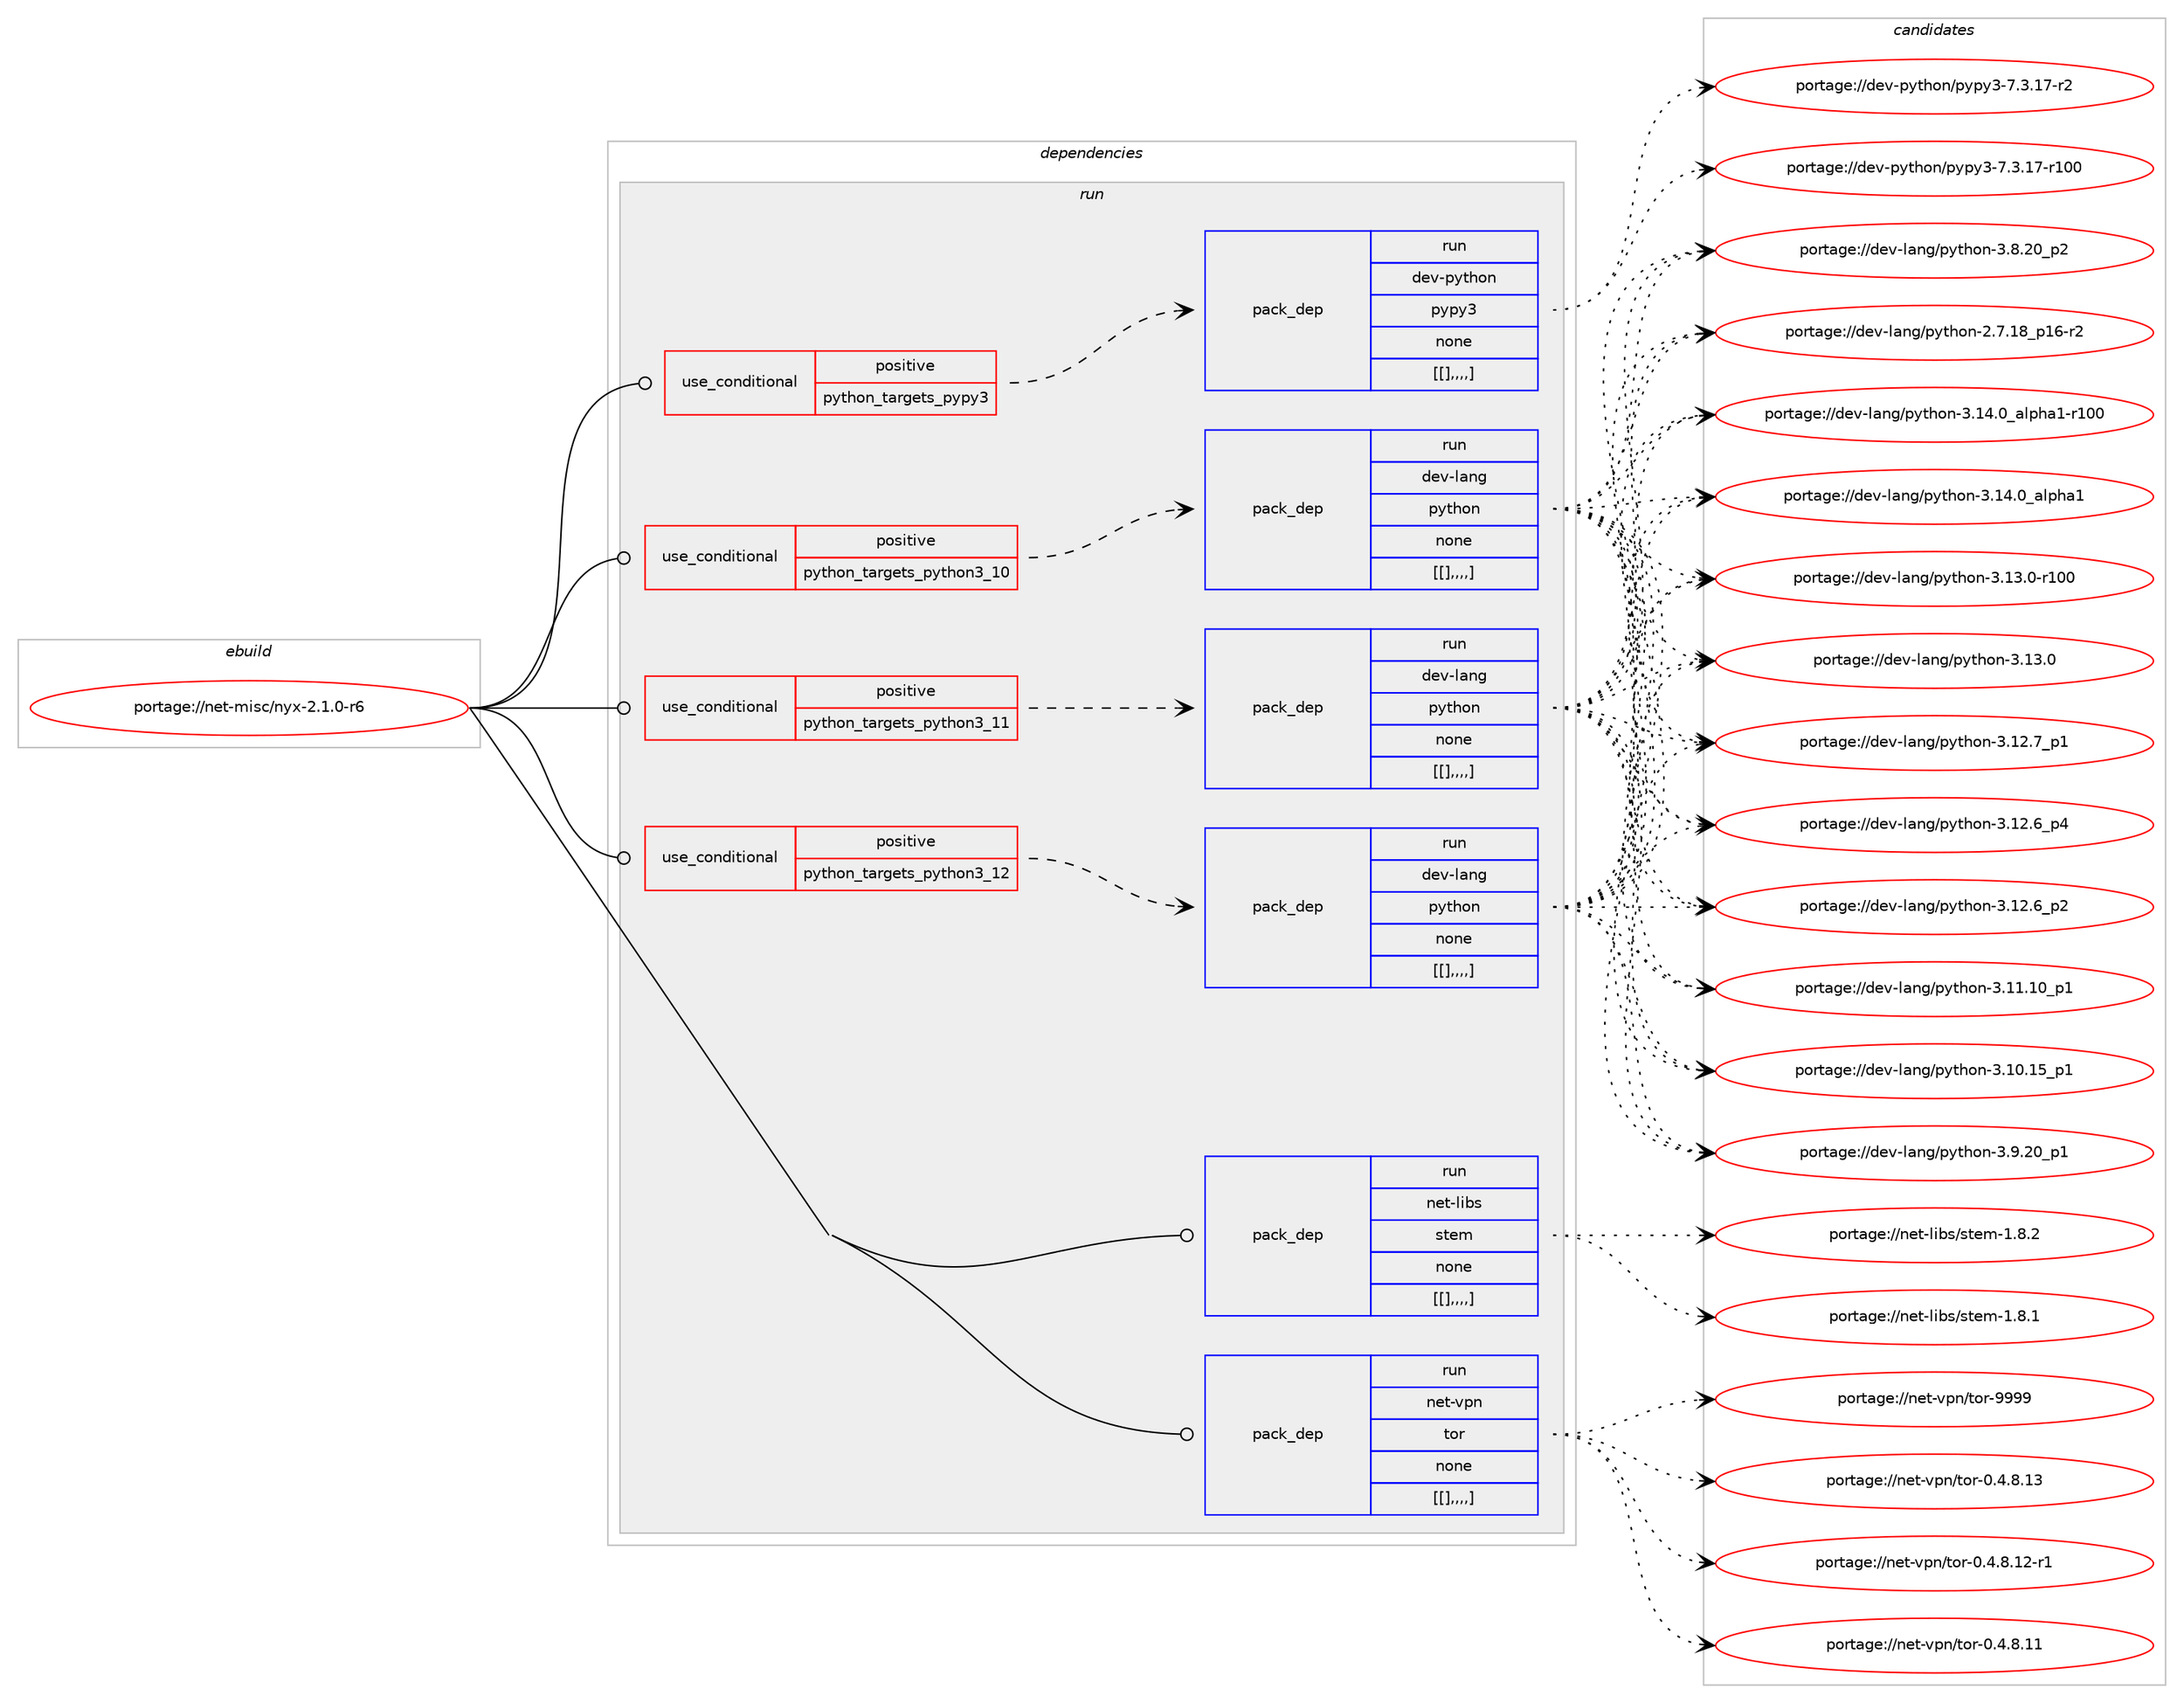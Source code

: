digraph prolog {

# *************
# Graph options
# *************

newrank=true;
concentrate=true;
compound=true;
graph [rankdir=LR,fontname=Helvetica,fontsize=10,ranksep=1.5];#, ranksep=2.5, nodesep=0.2];
edge  [arrowhead=vee];
node  [fontname=Helvetica,fontsize=10];

# **********
# The ebuild
# **********

subgraph cluster_leftcol {
color=gray;
label=<<i>ebuild</i>>;
id [label="portage://net-misc/nyx-2.1.0-r6", color=red, width=4, href="../net-misc/nyx-2.1.0-r6.svg"];
}

# ****************
# The dependencies
# ****************

subgraph cluster_midcol {
color=gray;
label=<<i>dependencies</i>>;
subgraph cluster_compile {
fillcolor="#eeeeee";
style=filled;
label=<<i>compile</i>>;
}
subgraph cluster_compileandrun {
fillcolor="#eeeeee";
style=filled;
label=<<i>compile and run</i>>;
}
subgraph cluster_run {
fillcolor="#eeeeee";
style=filled;
label=<<i>run</i>>;
subgraph cond104321 {
dependency395397 [label=<<TABLE BORDER="0" CELLBORDER="1" CELLSPACING="0" CELLPADDING="4"><TR><TD ROWSPAN="3" CELLPADDING="10">use_conditional</TD></TR><TR><TD>positive</TD></TR><TR><TD>python_targets_pypy3</TD></TR></TABLE>>, shape=none, color=red];
subgraph pack288128 {
dependency395448 [label=<<TABLE BORDER="0" CELLBORDER="1" CELLSPACING="0" CELLPADDING="4" WIDTH="220"><TR><TD ROWSPAN="6" CELLPADDING="30">pack_dep</TD></TR><TR><TD WIDTH="110">run</TD></TR><TR><TD>dev-python</TD></TR><TR><TD>pypy3</TD></TR><TR><TD>none</TD></TR><TR><TD>[[],,,,]</TD></TR></TABLE>>, shape=none, color=blue];
}
dependency395397:e -> dependency395448:w [weight=20,style="dashed",arrowhead="vee"];
}
id:e -> dependency395397:w [weight=20,style="solid",arrowhead="odot"];
subgraph cond104354 {
dependency395515 [label=<<TABLE BORDER="0" CELLBORDER="1" CELLSPACING="0" CELLPADDING="4"><TR><TD ROWSPAN="3" CELLPADDING="10">use_conditional</TD></TR><TR><TD>positive</TD></TR><TR><TD>python_targets_python3_10</TD></TR></TABLE>>, shape=none, color=red];
subgraph pack288202 {
dependency395595 [label=<<TABLE BORDER="0" CELLBORDER="1" CELLSPACING="0" CELLPADDING="4" WIDTH="220"><TR><TD ROWSPAN="6" CELLPADDING="30">pack_dep</TD></TR><TR><TD WIDTH="110">run</TD></TR><TR><TD>dev-lang</TD></TR><TR><TD>python</TD></TR><TR><TD>none</TD></TR><TR><TD>[[],,,,]</TD></TR></TABLE>>, shape=none, color=blue];
}
dependency395515:e -> dependency395595:w [weight=20,style="dashed",arrowhead="vee"];
}
id:e -> dependency395515:w [weight=20,style="solid",arrowhead="odot"];
subgraph cond104409 {
dependency395657 [label=<<TABLE BORDER="0" CELLBORDER="1" CELLSPACING="0" CELLPADDING="4"><TR><TD ROWSPAN="3" CELLPADDING="10">use_conditional</TD></TR><TR><TD>positive</TD></TR><TR><TD>python_targets_python3_11</TD></TR></TABLE>>, shape=none, color=red];
subgraph pack288273 {
dependency395660 [label=<<TABLE BORDER="0" CELLBORDER="1" CELLSPACING="0" CELLPADDING="4" WIDTH="220"><TR><TD ROWSPAN="6" CELLPADDING="30">pack_dep</TD></TR><TR><TD WIDTH="110">run</TD></TR><TR><TD>dev-lang</TD></TR><TR><TD>python</TD></TR><TR><TD>none</TD></TR><TR><TD>[[],,,,]</TD></TR></TABLE>>, shape=none, color=blue];
}
dependency395657:e -> dependency395660:w [weight=20,style="dashed",arrowhead="vee"];
}
id:e -> dependency395657:w [weight=20,style="solid",arrowhead="odot"];
subgraph cond104418 {
dependency395670 [label=<<TABLE BORDER="0" CELLBORDER="1" CELLSPACING="0" CELLPADDING="4"><TR><TD ROWSPAN="3" CELLPADDING="10">use_conditional</TD></TR><TR><TD>positive</TD></TR><TR><TD>python_targets_python3_12</TD></TR></TABLE>>, shape=none, color=red];
subgraph pack288282 {
dependency395709 [label=<<TABLE BORDER="0" CELLBORDER="1" CELLSPACING="0" CELLPADDING="4" WIDTH="220"><TR><TD ROWSPAN="6" CELLPADDING="30">pack_dep</TD></TR><TR><TD WIDTH="110">run</TD></TR><TR><TD>dev-lang</TD></TR><TR><TD>python</TD></TR><TR><TD>none</TD></TR><TR><TD>[[],,,,]</TD></TR></TABLE>>, shape=none, color=blue];
}
dependency395670:e -> dependency395709:w [weight=20,style="dashed",arrowhead="vee"];
}
id:e -> dependency395670:w [weight=20,style="solid",arrowhead="odot"];
subgraph pack288319 {
dependency395716 [label=<<TABLE BORDER="0" CELLBORDER="1" CELLSPACING="0" CELLPADDING="4" WIDTH="220"><TR><TD ROWSPAN="6" CELLPADDING="30">pack_dep</TD></TR><TR><TD WIDTH="110">run</TD></TR><TR><TD>net-libs</TD></TR><TR><TD>stem</TD></TR><TR><TD>none</TD></TR><TR><TD>[[],,,,]</TD></TR></TABLE>>, shape=none, color=blue];
}
id:e -> dependency395716:w [weight=20,style="solid",arrowhead="odot"];
subgraph pack288324 {
dependency395726 [label=<<TABLE BORDER="0" CELLBORDER="1" CELLSPACING="0" CELLPADDING="4" WIDTH="220"><TR><TD ROWSPAN="6" CELLPADDING="30">pack_dep</TD></TR><TR><TD WIDTH="110">run</TD></TR><TR><TD>net-vpn</TD></TR><TR><TD>tor</TD></TR><TR><TD>none</TD></TR><TR><TD>[[],,,,]</TD></TR></TABLE>>, shape=none, color=blue];
}
id:e -> dependency395726:w [weight=20,style="solid",arrowhead="odot"];
}
}

# **************
# The candidates
# **************

subgraph cluster_choices {
rank=same;
color=gray;
label=<<i>candidates</i>>;

subgraph choice286655 {
color=black;
nodesep=1;
choice100101118451121211161041111104711212111212151455546514649554511450 [label="portage://dev-python/pypy3-7.3.17-r2", color=red, width=4,href="../dev-python/pypy3-7.3.17-r2.svg"];
choice1001011184511212111610411111047112121112121514555465146495545114494848 [label="portage://dev-python/pypy3-7.3.17-r100", color=red, width=4,href="../dev-python/pypy3-7.3.17-r100.svg"];
dependency395448:e -> choice100101118451121211161041111104711212111212151455546514649554511450:w [style=dotted,weight="100"];
dependency395448:e -> choice1001011184511212111610411111047112121112121514555465146495545114494848:w [style=dotted,weight="100"];
}
subgraph choice286656 {
color=black;
nodesep=1;
choice100101118451089711010347112121116104111110455146495246489597108112104974945114494848 [label="portage://dev-lang/python-3.14.0_alpha1-r100", color=red, width=4,href="../dev-lang/python-3.14.0_alpha1-r100.svg"];
choice1001011184510897110103471121211161041111104551464952464895971081121049749 [label="portage://dev-lang/python-3.14.0_alpha1", color=red, width=4,href="../dev-lang/python-3.14.0_alpha1.svg"];
choice1001011184510897110103471121211161041111104551464951464845114494848 [label="portage://dev-lang/python-3.13.0-r100", color=red, width=4,href="../dev-lang/python-3.13.0-r100.svg"];
choice10010111845108971101034711212111610411111045514649514648 [label="portage://dev-lang/python-3.13.0", color=red, width=4,href="../dev-lang/python-3.13.0.svg"];
choice100101118451089711010347112121116104111110455146495046559511249 [label="portage://dev-lang/python-3.12.7_p1", color=red, width=4,href="../dev-lang/python-3.12.7_p1.svg"];
choice100101118451089711010347112121116104111110455146495046549511252 [label="portage://dev-lang/python-3.12.6_p4", color=red, width=4,href="../dev-lang/python-3.12.6_p4.svg"];
choice100101118451089711010347112121116104111110455146495046549511250 [label="portage://dev-lang/python-3.12.6_p2", color=red, width=4,href="../dev-lang/python-3.12.6_p2.svg"];
choice10010111845108971101034711212111610411111045514649494649489511249 [label="portage://dev-lang/python-3.11.10_p1", color=red, width=4,href="../dev-lang/python-3.11.10_p1.svg"];
choice10010111845108971101034711212111610411111045514649484649539511249 [label="portage://dev-lang/python-3.10.15_p1", color=red, width=4,href="../dev-lang/python-3.10.15_p1.svg"];
choice100101118451089711010347112121116104111110455146574650489511249 [label="portage://dev-lang/python-3.9.20_p1", color=red, width=4,href="../dev-lang/python-3.9.20_p1.svg"];
choice100101118451089711010347112121116104111110455146564650489511250 [label="portage://dev-lang/python-3.8.20_p2", color=red, width=4,href="../dev-lang/python-3.8.20_p2.svg"];
choice100101118451089711010347112121116104111110455046554649569511249544511450 [label="portage://dev-lang/python-2.7.18_p16-r2", color=red, width=4,href="../dev-lang/python-2.7.18_p16-r2.svg"];
dependency395595:e -> choice100101118451089711010347112121116104111110455146495246489597108112104974945114494848:w [style=dotted,weight="100"];
dependency395595:e -> choice1001011184510897110103471121211161041111104551464952464895971081121049749:w [style=dotted,weight="100"];
dependency395595:e -> choice1001011184510897110103471121211161041111104551464951464845114494848:w [style=dotted,weight="100"];
dependency395595:e -> choice10010111845108971101034711212111610411111045514649514648:w [style=dotted,weight="100"];
dependency395595:e -> choice100101118451089711010347112121116104111110455146495046559511249:w [style=dotted,weight="100"];
dependency395595:e -> choice100101118451089711010347112121116104111110455146495046549511252:w [style=dotted,weight="100"];
dependency395595:e -> choice100101118451089711010347112121116104111110455146495046549511250:w [style=dotted,weight="100"];
dependency395595:e -> choice10010111845108971101034711212111610411111045514649494649489511249:w [style=dotted,weight="100"];
dependency395595:e -> choice10010111845108971101034711212111610411111045514649484649539511249:w [style=dotted,weight="100"];
dependency395595:e -> choice100101118451089711010347112121116104111110455146574650489511249:w [style=dotted,weight="100"];
dependency395595:e -> choice100101118451089711010347112121116104111110455146564650489511250:w [style=dotted,weight="100"];
dependency395595:e -> choice100101118451089711010347112121116104111110455046554649569511249544511450:w [style=dotted,weight="100"];
}
subgraph choice286705 {
color=black;
nodesep=1;
choice100101118451089711010347112121116104111110455146495246489597108112104974945114494848 [label="portage://dev-lang/python-3.14.0_alpha1-r100", color=red, width=4,href="../dev-lang/python-3.14.0_alpha1-r100.svg"];
choice1001011184510897110103471121211161041111104551464952464895971081121049749 [label="portage://dev-lang/python-3.14.0_alpha1", color=red, width=4,href="../dev-lang/python-3.14.0_alpha1.svg"];
choice1001011184510897110103471121211161041111104551464951464845114494848 [label="portage://dev-lang/python-3.13.0-r100", color=red, width=4,href="../dev-lang/python-3.13.0-r100.svg"];
choice10010111845108971101034711212111610411111045514649514648 [label="portage://dev-lang/python-3.13.0", color=red, width=4,href="../dev-lang/python-3.13.0.svg"];
choice100101118451089711010347112121116104111110455146495046559511249 [label="portage://dev-lang/python-3.12.7_p1", color=red, width=4,href="../dev-lang/python-3.12.7_p1.svg"];
choice100101118451089711010347112121116104111110455146495046549511252 [label="portage://dev-lang/python-3.12.6_p4", color=red, width=4,href="../dev-lang/python-3.12.6_p4.svg"];
choice100101118451089711010347112121116104111110455146495046549511250 [label="portage://dev-lang/python-3.12.6_p2", color=red, width=4,href="../dev-lang/python-3.12.6_p2.svg"];
choice10010111845108971101034711212111610411111045514649494649489511249 [label="portage://dev-lang/python-3.11.10_p1", color=red, width=4,href="../dev-lang/python-3.11.10_p1.svg"];
choice10010111845108971101034711212111610411111045514649484649539511249 [label="portage://dev-lang/python-3.10.15_p1", color=red, width=4,href="../dev-lang/python-3.10.15_p1.svg"];
choice100101118451089711010347112121116104111110455146574650489511249 [label="portage://dev-lang/python-3.9.20_p1", color=red, width=4,href="../dev-lang/python-3.9.20_p1.svg"];
choice100101118451089711010347112121116104111110455146564650489511250 [label="portage://dev-lang/python-3.8.20_p2", color=red, width=4,href="../dev-lang/python-3.8.20_p2.svg"];
choice100101118451089711010347112121116104111110455046554649569511249544511450 [label="portage://dev-lang/python-2.7.18_p16-r2", color=red, width=4,href="../dev-lang/python-2.7.18_p16-r2.svg"];
dependency395660:e -> choice100101118451089711010347112121116104111110455146495246489597108112104974945114494848:w [style=dotted,weight="100"];
dependency395660:e -> choice1001011184510897110103471121211161041111104551464952464895971081121049749:w [style=dotted,weight="100"];
dependency395660:e -> choice1001011184510897110103471121211161041111104551464951464845114494848:w [style=dotted,weight="100"];
dependency395660:e -> choice10010111845108971101034711212111610411111045514649514648:w [style=dotted,weight="100"];
dependency395660:e -> choice100101118451089711010347112121116104111110455146495046559511249:w [style=dotted,weight="100"];
dependency395660:e -> choice100101118451089711010347112121116104111110455146495046549511252:w [style=dotted,weight="100"];
dependency395660:e -> choice100101118451089711010347112121116104111110455146495046549511250:w [style=dotted,weight="100"];
dependency395660:e -> choice10010111845108971101034711212111610411111045514649494649489511249:w [style=dotted,weight="100"];
dependency395660:e -> choice10010111845108971101034711212111610411111045514649484649539511249:w [style=dotted,weight="100"];
dependency395660:e -> choice100101118451089711010347112121116104111110455146574650489511249:w [style=dotted,weight="100"];
dependency395660:e -> choice100101118451089711010347112121116104111110455146564650489511250:w [style=dotted,weight="100"];
dependency395660:e -> choice100101118451089711010347112121116104111110455046554649569511249544511450:w [style=dotted,weight="100"];
}
subgraph choice286713 {
color=black;
nodesep=1;
choice100101118451089711010347112121116104111110455146495246489597108112104974945114494848 [label="portage://dev-lang/python-3.14.0_alpha1-r100", color=red, width=4,href="../dev-lang/python-3.14.0_alpha1-r100.svg"];
choice1001011184510897110103471121211161041111104551464952464895971081121049749 [label="portage://dev-lang/python-3.14.0_alpha1", color=red, width=4,href="../dev-lang/python-3.14.0_alpha1.svg"];
choice1001011184510897110103471121211161041111104551464951464845114494848 [label="portage://dev-lang/python-3.13.0-r100", color=red, width=4,href="../dev-lang/python-3.13.0-r100.svg"];
choice10010111845108971101034711212111610411111045514649514648 [label="portage://dev-lang/python-3.13.0", color=red, width=4,href="../dev-lang/python-3.13.0.svg"];
choice100101118451089711010347112121116104111110455146495046559511249 [label="portage://dev-lang/python-3.12.7_p1", color=red, width=4,href="../dev-lang/python-3.12.7_p1.svg"];
choice100101118451089711010347112121116104111110455146495046549511252 [label="portage://dev-lang/python-3.12.6_p4", color=red, width=4,href="../dev-lang/python-3.12.6_p4.svg"];
choice100101118451089711010347112121116104111110455146495046549511250 [label="portage://dev-lang/python-3.12.6_p2", color=red, width=4,href="../dev-lang/python-3.12.6_p2.svg"];
choice10010111845108971101034711212111610411111045514649494649489511249 [label="portage://dev-lang/python-3.11.10_p1", color=red, width=4,href="../dev-lang/python-3.11.10_p1.svg"];
choice10010111845108971101034711212111610411111045514649484649539511249 [label="portage://dev-lang/python-3.10.15_p1", color=red, width=4,href="../dev-lang/python-3.10.15_p1.svg"];
choice100101118451089711010347112121116104111110455146574650489511249 [label="portage://dev-lang/python-3.9.20_p1", color=red, width=4,href="../dev-lang/python-3.9.20_p1.svg"];
choice100101118451089711010347112121116104111110455146564650489511250 [label="portage://dev-lang/python-3.8.20_p2", color=red, width=4,href="../dev-lang/python-3.8.20_p2.svg"];
choice100101118451089711010347112121116104111110455046554649569511249544511450 [label="portage://dev-lang/python-2.7.18_p16-r2", color=red, width=4,href="../dev-lang/python-2.7.18_p16-r2.svg"];
dependency395709:e -> choice100101118451089711010347112121116104111110455146495246489597108112104974945114494848:w [style=dotted,weight="100"];
dependency395709:e -> choice1001011184510897110103471121211161041111104551464952464895971081121049749:w [style=dotted,weight="100"];
dependency395709:e -> choice1001011184510897110103471121211161041111104551464951464845114494848:w [style=dotted,weight="100"];
dependency395709:e -> choice10010111845108971101034711212111610411111045514649514648:w [style=dotted,weight="100"];
dependency395709:e -> choice100101118451089711010347112121116104111110455146495046559511249:w [style=dotted,weight="100"];
dependency395709:e -> choice100101118451089711010347112121116104111110455146495046549511252:w [style=dotted,weight="100"];
dependency395709:e -> choice100101118451089711010347112121116104111110455146495046549511250:w [style=dotted,weight="100"];
dependency395709:e -> choice10010111845108971101034711212111610411111045514649494649489511249:w [style=dotted,weight="100"];
dependency395709:e -> choice10010111845108971101034711212111610411111045514649484649539511249:w [style=dotted,weight="100"];
dependency395709:e -> choice100101118451089711010347112121116104111110455146574650489511249:w [style=dotted,weight="100"];
dependency395709:e -> choice100101118451089711010347112121116104111110455146564650489511250:w [style=dotted,weight="100"];
dependency395709:e -> choice100101118451089711010347112121116104111110455046554649569511249544511450:w [style=dotted,weight="100"];
}
subgraph choice286723 {
color=black;
nodesep=1;
choice110101116451081059811547115116101109454946564650 [label="portage://net-libs/stem-1.8.2", color=red, width=4,href="../net-libs/stem-1.8.2.svg"];
choice110101116451081059811547115116101109454946564649 [label="portage://net-libs/stem-1.8.1", color=red, width=4,href="../net-libs/stem-1.8.1.svg"];
dependency395716:e -> choice110101116451081059811547115116101109454946564650:w [style=dotted,weight="100"];
dependency395716:e -> choice110101116451081059811547115116101109454946564649:w [style=dotted,weight="100"];
}
subgraph choice286725 {
color=black;
nodesep=1;
choice11010111645118112110471161111144557575757 [label="portage://net-vpn/tor-9999", color=red, width=4,href="../net-vpn/tor-9999.svg"];
choice1101011164511811211047116111114454846524656464951 [label="portage://net-vpn/tor-0.4.8.13", color=red, width=4,href="../net-vpn/tor-0.4.8.13.svg"];
choice11010111645118112110471161111144548465246564649504511449 [label="portage://net-vpn/tor-0.4.8.12-r1", color=red, width=4,href="../net-vpn/tor-0.4.8.12-r1.svg"];
choice1101011164511811211047116111114454846524656464949 [label="portage://net-vpn/tor-0.4.8.11", color=red, width=4,href="../net-vpn/tor-0.4.8.11.svg"];
dependency395726:e -> choice11010111645118112110471161111144557575757:w [style=dotted,weight="100"];
dependency395726:e -> choice1101011164511811211047116111114454846524656464951:w [style=dotted,weight="100"];
dependency395726:e -> choice11010111645118112110471161111144548465246564649504511449:w [style=dotted,weight="100"];
dependency395726:e -> choice1101011164511811211047116111114454846524656464949:w [style=dotted,weight="100"];
}
}

}
